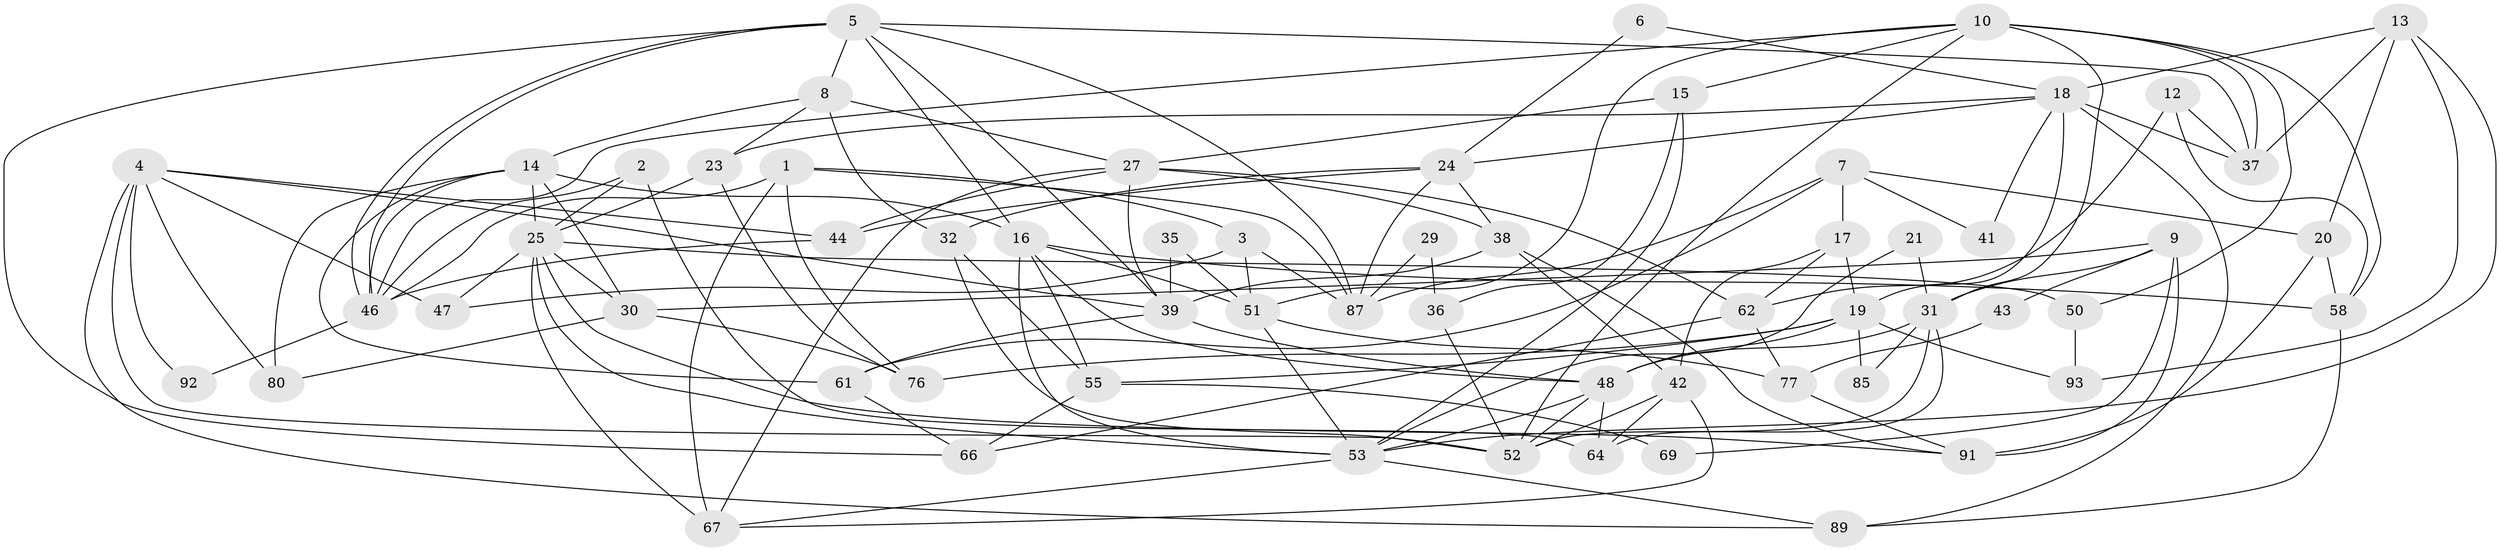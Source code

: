 // Generated by graph-tools (version 1.1) at 2025/52/02/27/25 19:52:09]
// undirected, 61 vertices, 146 edges
graph export_dot {
graph [start="1"]
  node [color=gray90,style=filled];
  1 [super="+34"];
  2;
  3;
  4 [super="+11"];
  5 [super="+70"];
  6;
  7 [super="+28"];
  8;
  9 [super="+60"];
  10 [super="+84"];
  12;
  13 [super="+49"];
  14 [super="+63"];
  15;
  16 [super="+33"];
  17 [super="+22"];
  18 [super="+65"];
  19 [super="+82"];
  20 [super="+81"];
  21;
  23;
  24 [super="+26"];
  25 [super="+57"];
  27 [super="+40"];
  29;
  30 [super="+72"];
  31 [super="+86"];
  32;
  35;
  36;
  37 [super="+54"];
  38 [super="+90"];
  39 [super="+45"];
  41;
  42 [super="+59"];
  43;
  44;
  46 [super="+75"];
  47 [super="+56"];
  48 [super="+83"];
  50;
  51 [super="+73"];
  52 [super="+79"];
  53 [super="+78"];
  55;
  58 [super="+74"];
  61 [super="+88"];
  62 [super="+71"];
  64 [super="+68"];
  66;
  67;
  69;
  76;
  77;
  80;
  85;
  87;
  89;
  91;
  92;
  93;
  1 -- 76;
  1 -- 3;
  1 -- 67;
  1 -- 87;
  1 -- 46;
  2 -- 46;
  2 -- 64;
  2 -- 25;
  3 -- 51;
  3 -- 87;
  3 -- 47;
  4 -- 89;
  4 -- 80;
  4 -- 92;
  4 -- 39;
  4 -- 44;
  4 -- 47;
  4 -- 52;
  5 -- 46;
  5 -- 46;
  5 -- 8;
  5 -- 37;
  5 -- 39;
  5 -- 66;
  5 -- 87;
  5 -- 16;
  6 -- 18;
  6 -- 24;
  7 -- 87;
  7 -- 17;
  7 -- 41;
  7 -- 20;
  7 -- 61;
  8 -- 23;
  8 -- 14;
  8 -- 32;
  8 -- 27;
  9 -- 30;
  9 -- 91 [weight=2];
  9 -- 69;
  9 -- 43;
  9 -- 31;
  10 -- 15;
  10 -- 50;
  10 -- 46;
  10 -- 52;
  10 -- 31;
  10 -- 51;
  10 -- 58;
  10 -- 37;
  12 -- 37;
  12 -- 62;
  12 -- 58;
  13 -- 18 [weight=2];
  13 -- 20;
  13 -- 93;
  13 -- 53;
  13 -- 37;
  14 -- 25;
  14 -- 80;
  14 -- 16 [weight=2];
  14 -- 46;
  14 -- 30;
  14 -- 61;
  15 -- 27;
  15 -- 36;
  15 -- 53;
  16 -- 58;
  16 -- 48;
  16 -- 51;
  16 -- 53;
  16 -- 55;
  17 -- 19 [weight=2];
  17 -- 42;
  17 -- 62;
  18 -- 89;
  18 -- 41;
  18 -- 19;
  18 -- 23;
  18 -- 24;
  18 -- 37;
  19 -- 55;
  19 -- 85;
  19 -- 76;
  19 -- 93;
  19 -- 48;
  20 -- 58;
  20 -- 91;
  21 -- 53;
  21 -- 31;
  23 -- 76;
  23 -- 25;
  24 -- 32;
  24 -- 44;
  24 -- 38;
  24 -- 87;
  25 -- 67;
  25 -- 30;
  25 -- 50;
  25 -- 53 [weight=2];
  25 -- 91;
  25 -- 47;
  27 -- 67;
  27 -- 39;
  27 -- 62;
  27 -- 44;
  27 -- 38;
  29 -- 36;
  29 -- 87;
  30 -- 80;
  30 -- 76;
  31 -- 48;
  31 -- 64;
  31 -- 85;
  31 -- 52;
  32 -- 55;
  32 -- 52;
  35 -- 51;
  35 -- 39;
  36 -- 52;
  38 -- 91;
  38 -- 39;
  38 -- 42;
  39 -- 61;
  39 -- 48;
  42 -- 67;
  42 -- 52;
  42 -- 64;
  43 -- 77;
  44 -- 46;
  46 -- 92;
  48 -- 64;
  48 -- 52;
  48 -- 53;
  50 -- 93;
  51 -- 53;
  51 -- 77;
  53 -- 67;
  53 -- 89;
  55 -- 66;
  55 -- 69;
  58 -- 89;
  61 -- 66;
  62 -- 66;
  62 -- 77;
  77 -- 91;
}
